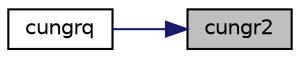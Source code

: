digraph "cungr2"
{
 // LATEX_PDF_SIZE
  edge [fontname="Helvetica",fontsize="10",labelfontname="Helvetica",labelfontsize="10"];
  node [fontname="Helvetica",fontsize="10",shape=record];
  rankdir="RL";
  Node1 [label="cungr2",height=0.2,width=0.4,color="black", fillcolor="grey75", style="filled", fontcolor="black",tooltip="CUNGR2 generates all or part of the unitary matrix Q from an RQ factorization determined by cgerqf (u..."];
  Node1 -> Node2 [dir="back",color="midnightblue",fontsize="10",style="solid",fontname="Helvetica"];
  Node2 [label="cungrq",height=0.2,width=0.4,color="black", fillcolor="white", style="filled",URL="$cungrq_8f.html#afd97d8010c2b1ef171ef796585c500a6",tooltip="CUNGRQ"];
}
